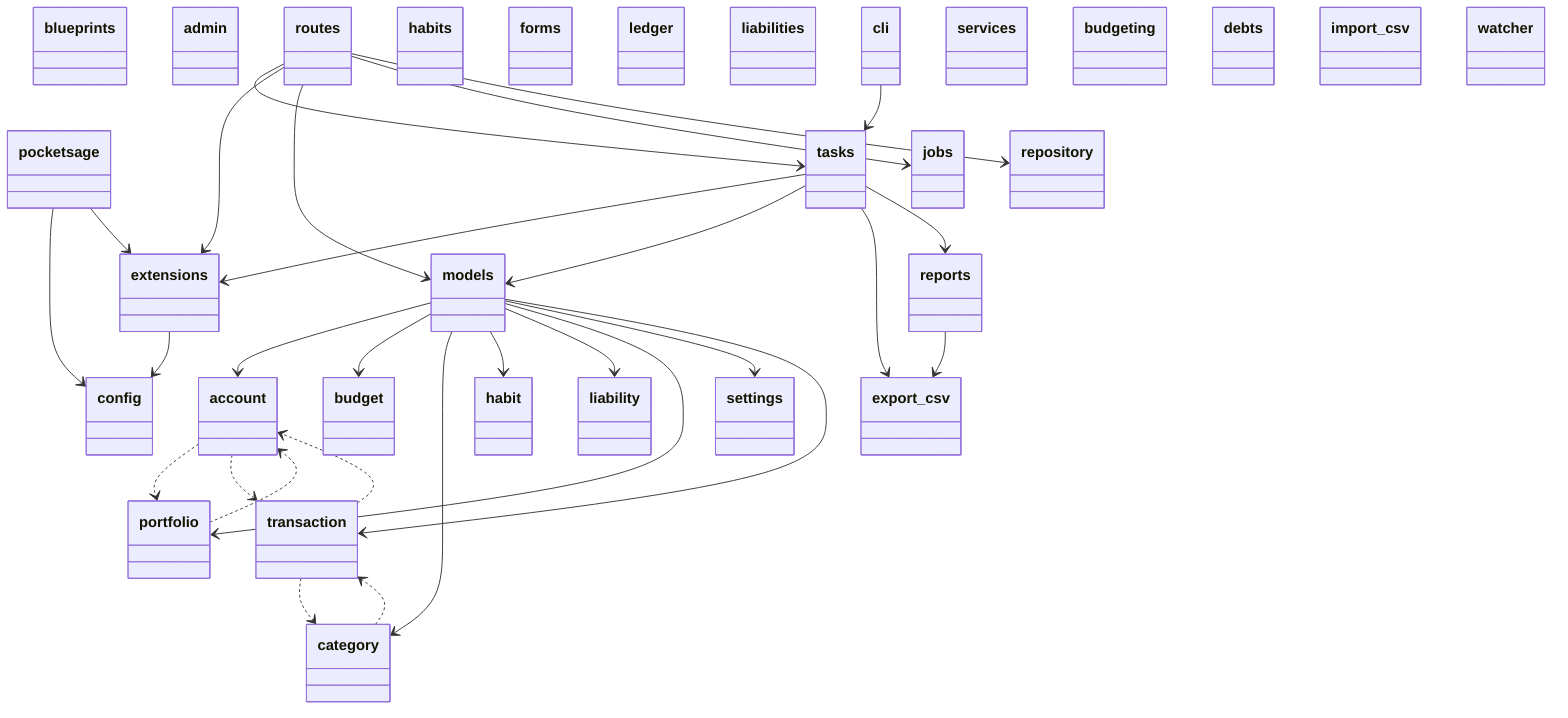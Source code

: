 classDiagram
  class pocketsage {
  }
  class blueprints {
  }
  class admin {
  }
  class routes {
  }
  class tasks {
  }
  class habits {
  }
  class forms {
  }
  class repository {
  }
  class routes {
  }
  class ledger {
  }
  class forms {
  }
  class repository {
  }
  class routes {
  }
  class liabilities {
  }
  class forms {
  }
  class repository {
  }
  class routes {
  }
  class portfolio {
  }
  class forms {
  }
  class repository {
  }
  class routes {
  }
  class cli {
  }
  class config {
  }
  class extensions {
  }
  class models {
  }
  class account {
  }
  class budget {
  }
  class category {
  }
  class habit {
  }
  class liability {
  }
  class portfolio {
  }
  class settings {
  }
  class transaction {
  }
  class services {
  }
  class budgeting {
  }
  class debts {
  }
  class export_csv {
  }
  class import_csv {
  }
  class jobs {
  }
  class reports {
  }
  class watcher {
  }
  pocketsage --> config
  pocketsage --> extensions
  routes --> tasks
  routes --> extensions
  routes --> models
  routes --> jobs
  tasks --> extensions
  tasks --> models
  tasks --> export_csv
  tasks --> reports
  routes --> repository
  cli --> tasks
  extensions --> config
  models --> account
  models --> budget
  models --> category
  models --> habit
  models --> liability
  models --> portfolio
  models --> settings
  models --> transaction
  reports --> export_csv
  account ..> portfolio
  account ..> transaction
  category ..> transaction
  portfolio ..> account
  transaction ..> account
  transaction ..> category